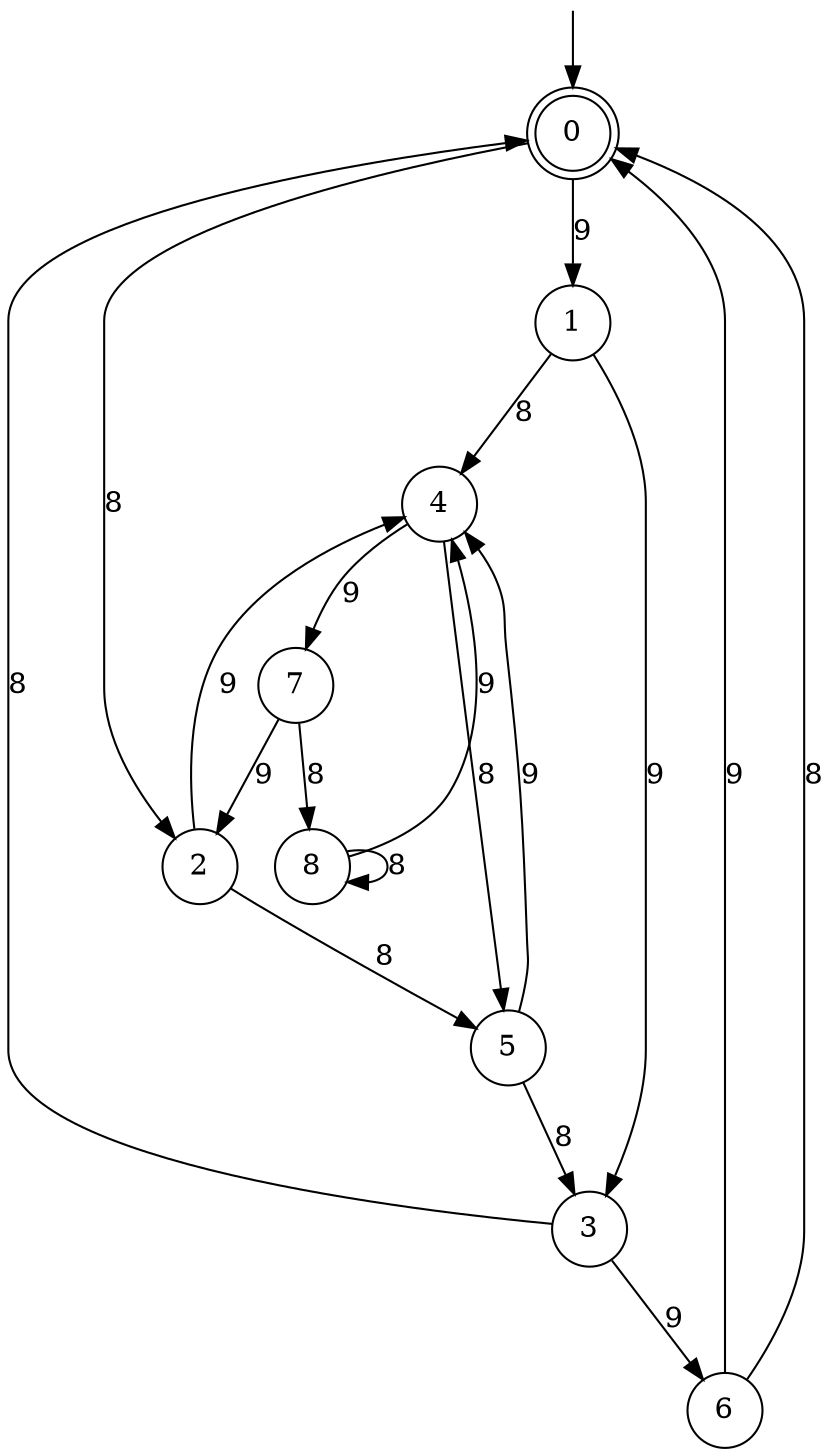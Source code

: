digraph g {

	s0 [shape="doublecircle" label="0"];
	s1 [shape="circle" label="1"];
	s2 [shape="circle" label="2"];
	s3 [shape="circle" label="3"];
	s4 [shape="circle" label="4"];
	s5 [shape="circle" label="5"];
	s6 [shape="circle" label="6"];
	s7 [shape="circle" label="7"];
	s8 [shape="circle" label="8"];
	s0 -> s1 [label="9"];
	s0 -> s2 [label="8"];
	s1 -> s3 [label="9"];
	s1 -> s4 [label="8"];
	s2 -> s4 [label="9"];
	s2 -> s5 [label="8"];
	s3 -> s6 [label="9"];
	s3 -> s0 [label="8"];
	s4 -> s7 [label="9"];
	s4 -> s5 [label="8"];
	s5 -> s4 [label="9"];
	s5 -> s3 [label="8"];
	s6 -> s0 [label="9"];
	s6 -> s0 [label="8"];
	s7 -> s2 [label="9"];
	s7 -> s8 [label="8"];
	s8 -> s4 [label="9"];
	s8 -> s8 [label="8"];

__start0 [label="" shape="none" width="0" height="0"];
__start0 -> s0;

}
